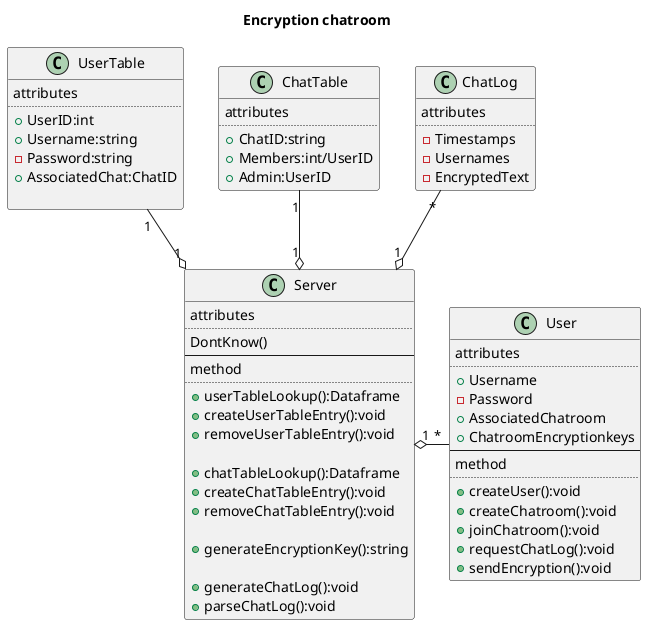 @startuml
title Encryption chatroom

class User{
        attributes
        ..
        +Username
        -Password
        +AssociatedChatroom
        +ChatroomEncryptionkeys
        --
        method
        ..
        +createUser():void
        +createChatroom():void
        +joinChatroom():void
        +requestChatLog():void
        +sendEncryption():void
}

class Server{
        attributes
        ..
        DontKnow()
        --
        method
        ..
        +userTableLookup():Dataframe
        +createUserTableEntry():void
        +removeUserTableEntry():void

        +chatTableLookup():Dataframe
        +createChatTableEntry():void
        +removeChatTableEntry():void

        +generateEncryptionKey():string
        
        +generateChatLog():void
        +parseChatLog():void
}       

class UserTable{
        attributes
        ..
        +UserID:int
        +Username:string
        -Password:string
        +AssociatedChat:ChatID

}

class ChatTable{
        attributes
        ..
        +ChatID:string
        +Members:int/UserID
        +Admin:UserID
}

class ChatLog{
        attributes
        ..
        -Timestamps
        -Usernames
        -EncryptedText
}


User "*" -left-o "1" Server
UserTable "1" -down-o "1" Server
ChatTable "1" -down-o "1" Server
ChatLog "*" -down-o "1" Server
@enduml